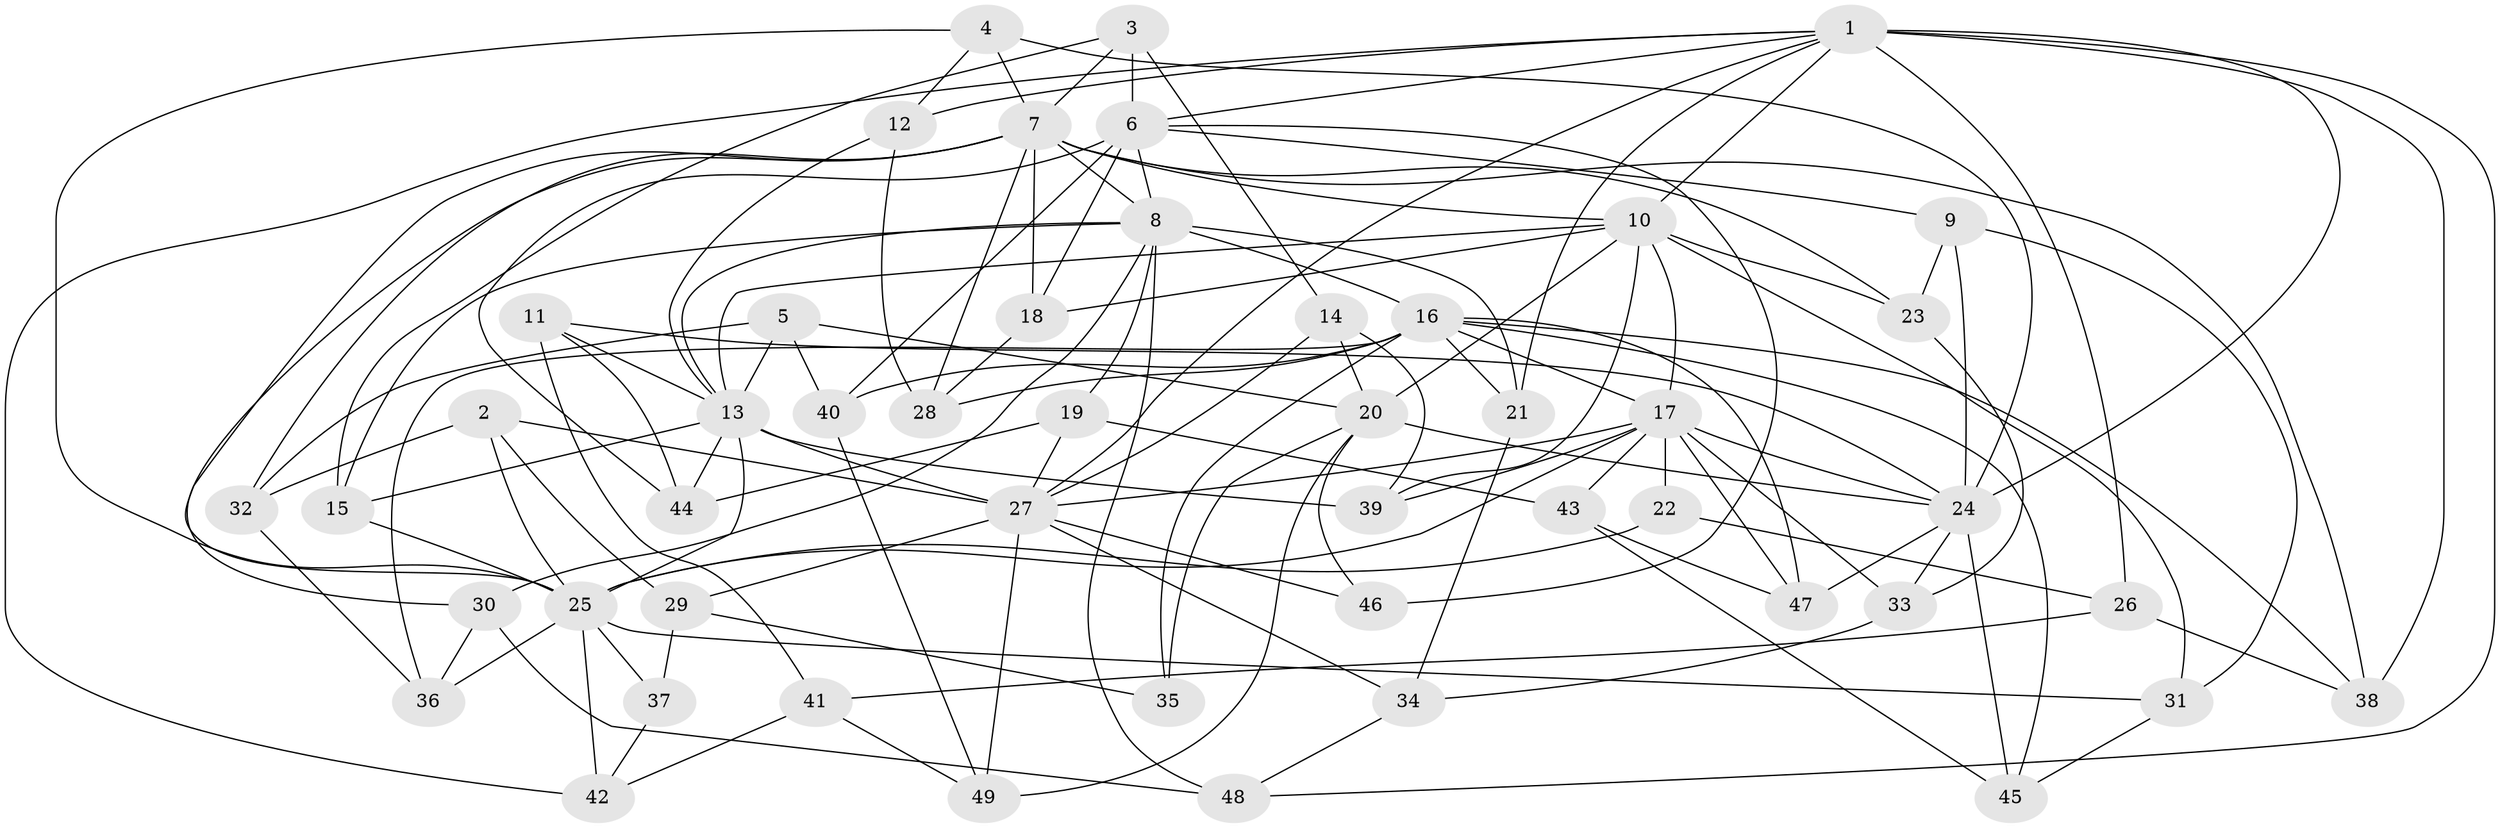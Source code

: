 // original degree distribution, {4: 1.0}
// Generated by graph-tools (version 1.1) at 2025/37/03/09/25 02:37:48]
// undirected, 49 vertices, 129 edges
graph export_dot {
graph [start="1"]
  node [color=gray90,style=filled];
  1;
  2;
  3;
  4;
  5;
  6;
  7;
  8;
  9;
  10;
  11;
  12;
  13;
  14;
  15;
  16;
  17;
  18;
  19;
  20;
  21;
  22;
  23;
  24;
  25;
  26;
  27;
  28;
  29;
  30;
  31;
  32;
  33;
  34;
  35;
  36;
  37;
  38;
  39;
  40;
  41;
  42;
  43;
  44;
  45;
  46;
  47;
  48;
  49;
  1 -- 6 [weight=1.0];
  1 -- 10 [weight=1.0];
  1 -- 12 [weight=1.0];
  1 -- 21 [weight=1.0];
  1 -- 24 [weight=1.0];
  1 -- 26 [weight=1.0];
  1 -- 27 [weight=1.0];
  1 -- 38 [weight=1.0];
  1 -- 42 [weight=1.0];
  1 -- 48 [weight=1.0];
  2 -- 25 [weight=1.0];
  2 -- 27 [weight=1.0];
  2 -- 29 [weight=1.0];
  2 -- 32 [weight=1.0];
  3 -- 6 [weight=1.0];
  3 -- 7 [weight=1.0];
  3 -- 14 [weight=1.0];
  3 -- 15 [weight=1.0];
  4 -- 7 [weight=1.0];
  4 -- 12 [weight=1.0];
  4 -- 24 [weight=1.0];
  4 -- 25 [weight=1.0];
  5 -- 13 [weight=1.0];
  5 -- 20 [weight=5.0];
  5 -- 32 [weight=1.0];
  5 -- 40 [weight=1.0];
  6 -- 8 [weight=1.0];
  6 -- 9 [weight=1.0];
  6 -- 18 [weight=1.0];
  6 -- 40 [weight=1.0];
  6 -- 44 [weight=1.0];
  6 -- 46 [weight=1.0];
  7 -- 8 [weight=1.0];
  7 -- 10 [weight=2.0];
  7 -- 18 [weight=1.0];
  7 -- 23 [weight=1.0];
  7 -- 25 [weight=1.0];
  7 -- 28 [weight=1.0];
  7 -- 30 [weight=1.0];
  7 -- 32 [weight=1.0];
  7 -- 38 [weight=1.0];
  8 -- 13 [weight=1.0];
  8 -- 15 [weight=1.0];
  8 -- 16 [weight=2.0];
  8 -- 19 [weight=1.0];
  8 -- 21 [weight=1.0];
  8 -- 30 [weight=1.0];
  8 -- 48 [weight=1.0];
  9 -- 23 [weight=1.0];
  9 -- 24 [weight=1.0];
  9 -- 31 [weight=1.0];
  10 -- 13 [weight=1.0];
  10 -- 17 [weight=1.0];
  10 -- 18 [weight=1.0];
  10 -- 20 [weight=1.0];
  10 -- 23 [weight=1.0];
  10 -- 31 [weight=1.0];
  10 -- 39 [weight=1.0];
  11 -- 13 [weight=1.0];
  11 -- 24 [weight=1.0];
  11 -- 41 [weight=1.0];
  11 -- 44 [weight=1.0];
  12 -- 13 [weight=1.0];
  12 -- 28 [weight=1.0];
  13 -- 15 [weight=1.0];
  13 -- 25 [weight=1.0];
  13 -- 27 [weight=1.0];
  13 -- 39 [weight=1.0];
  13 -- 44 [weight=1.0];
  14 -- 20 [weight=1.0];
  14 -- 27 [weight=1.0];
  14 -- 39 [weight=1.0];
  15 -- 25 [weight=1.0];
  16 -- 17 [weight=1.0];
  16 -- 21 [weight=1.0];
  16 -- 28 [weight=1.0];
  16 -- 35 [weight=2.0];
  16 -- 36 [weight=1.0];
  16 -- 38 [weight=1.0];
  16 -- 40 [weight=1.0];
  16 -- 45 [weight=1.0];
  16 -- 47 [weight=1.0];
  17 -- 22 [weight=2.0];
  17 -- 24 [weight=2.0];
  17 -- 25 [weight=1.0];
  17 -- 27 [weight=1.0];
  17 -- 33 [weight=1.0];
  17 -- 39 [weight=1.0];
  17 -- 43 [weight=1.0];
  17 -- 47 [weight=1.0];
  18 -- 28 [weight=1.0];
  19 -- 27 [weight=1.0];
  19 -- 43 [weight=1.0];
  19 -- 44 [weight=1.0];
  20 -- 24 [weight=1.0];
  20 -- 35 [weight=1.0];
  20 -- 46 [weight=2.0];
  20 -- 49 [weight=1.0];
  21 -- 34 [weight=1.0];
  22 -- 25 [weight=1.0];
  22 -- 26 [weight=1.0];
  23 -- 33 [weight=1.0];
  24 -- 33 [weight=1.0];
  24 -- 45 [weight=1.0];
  24 -- 47 [weight=1.0];
  25 -- 31 [weight=1.0];
  25 -- 36 [weight=1.0];
  25 -- 37 [weight=2.0];
  25 -- 42 [weight=1.0];
  26 -- 38 [weight=1.0];
  26 -- 41 [weight=1.0];
  27 -- 29 [weight=1.0];
  27 -- 34 [weight=1.0];
  27 -- 46 [weight=1.0];
  27 -- 49 [weight=1.0];
  29 -- 35 [weight=1.0];
  29 -- 37 [weight=1.0];
  30 -- 36 [weight=1.0];
  30 -- 48 [weight=1.0];
  31 -- 45 [weight=1.0];
  32 -- 36 [weight=1.0];
  33 -- 34 [weight=1.0];
  34 -- 48 [weight=1.0];
  37 -- 42 [weight=1.0];
  40 -- 49 [weight=1.0];
  41 -- 42 [weight=1.0];
  41 -- 49 [weight=1.0];
  43 -- 45 [weight=1.0];
  43 -- 47 [weight=1.0];
}
